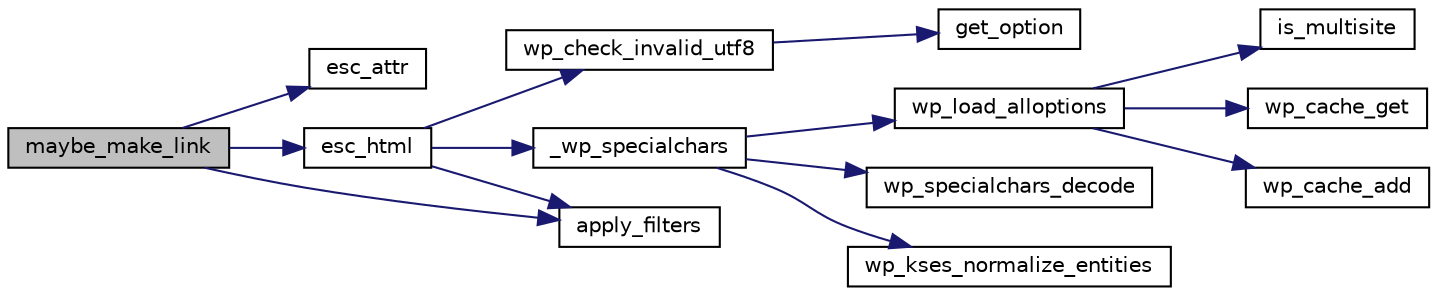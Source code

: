 digraph "maybe_make_link"
{
  edge [fontname="Helvetica",fontsize="10",labelfontname="Helvetica",labelfontsize="10"];
  node [fontname="Helvetica",fontsize="10",shape=record];
  rankdir="LR";
  Node1 [label="maybe_make_link",height=0.2,width=0.4,color="black", fillcolor="grey75", style="filled", fontcolor="black"];
  Node1 -> Node2 [color="midnightblue",fontsize="10",style="solid",fontname="Helvetica"];
  Node2 [label="esc_attr",height=0.2,width=0.4,color="black", fillcolor="white", style="filled",URL="$load-scripts_8php.html#a0cf0f358a47f49ebdba78be2ed10a41c"];
  Node1 -> Node3 [color="midnightblue",fontsize="10",style="solid",fontname="Helvetica"];
  Node3 [label="esc_html",height=0.2,width=0.4,color="black", fillcolor="white", style="filled",URL="$formatting_8php.html#a77a1b666b7ca0e393239a9e1d1af72d3"];
  Node3 -> Node4 [color="midnightblue",fontsize="10",style="solid",fontname="Helvetica"];
  Node4 [label="wp_check_invalid_utf8",height=0.2,width=0.4,color="black", fillcolor="white", style="filled",URL="$formatting_8php.html#a745879b47424ac7b0d3b95a1edec8361"];
  Node4 -> Node5 [color="midnightblue",fontsize="10",style="solid",fontname="Helvetica"];
  Node5 [label="get_option",height=0.2,width=0.4,color="black", fillcolor="white", style="filled",URL="$load-scripts_8php.html#aaf1220eff85fdd291725eabf743b2ed3"];
  Node3 -> Node6 [color="midnightblue",fontsize="10",style="solid",fontname="Helvetica"];
  Node6 [label="_wp_specialchars",height=0.2,width=0.4,color="black", fillcolor="white", style="filled",URL="$formatting_8php.html#ab9121c7a11ad101936875a65b233e126"];
  Node6 -> Node7 [color="midnightblue",fontsize="10",style="solid",fontname="Helvetica"];
  Node7 [label="wp_load_alloptions",height=0.2,width=0.4,color="black", fillcolor="white", style="filled",URL="$option_8php.html#aeff01ba12b3fd6f81d3235d4f39a0963"];
  Node7 -> Node8 [color="midnightblue",fontsize="10",style="solid",fontname="Helvetica"];
  Node8 [label="is_multisite",height=0.2,width=0.4,color="black", fillcolor="white", style="filled",URL="$load_8php.html#a72e5386fcd7a5ce7526d208d0b03a0af"];
  Node7 -> Node9 [color="midnightblue",fontsize="10",style="solid",fontname="Helvetica"];
  Node9 [label="wp_cache_get",height=0.2,width=0.4,color="black", fillcolor="white", style="filled",URL="$cache_8php.html#a52d28494b9cb573cc6e70fb1443bc0d9"];
  Node7 -> Node10 [color="midnightblue",fontsize="10",style="solid",fontname="Helvetica"];
  Node10 [label="wp_cache_add",height=0.2,width=0.4,color="black", fillcolor="white", style="filled",URL="$cache_8php.html#ac8a445bf911474acff976c696058ec1a"];
  Node6 -> Node11 [color="midnightblue",fontsize="10",style="solid",fontname="Helvetica"];
  Node11 [label="wp_specialchars_decode",height=0.2,width=0.4,color="black", fillcolor="white", style="filled",URL="$formatting_8php.html#a4389f130de336d59e890c79b10a60beb"];
  Node6 -> Node12 [color="midnightblue",fontsize="10",style="solid",fontname="Helvetica"];
  Node12 [label="wp_kses_normalize_entities",height=0.2,width=0.4,color="black", fillcolor="white", style="filled",URL="$kses_8php.html#abc0e5ed7e9bad89cc998a35b48653fdb"];
  Node3 -> Node13 [color="midnightblue",fontsize="10",style="solid",fontname="Helvetica"];
  Node13 [label="apply_filters",height=0.2,width=0.4,color="black", fillcolor="white", style="filled",URL="$load-scripts_8php.html#a54639394aa645a2277ea41f3cbd23247"];
  Node1 -> Node13 [color="midnightblue",fontsize="10",style="solid",fontname="Helvetica"];
}
